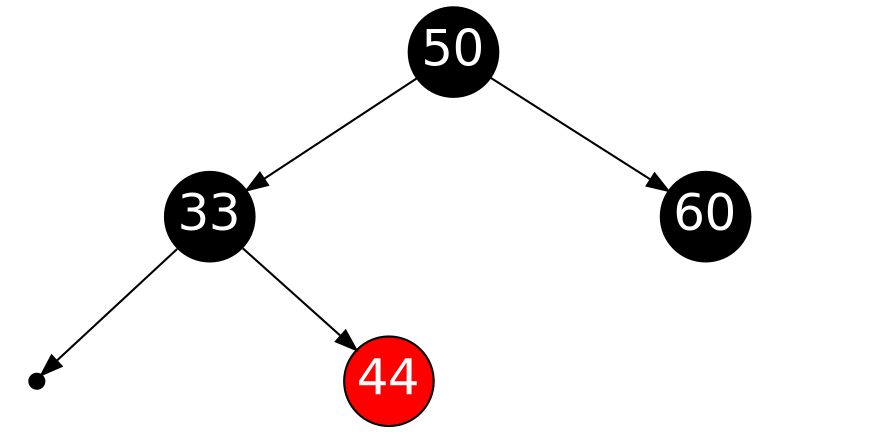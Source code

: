 // Red Black Tree Example

digraph G {
	graph [ratio=.48];
	node [style=filled, color=black, shape=circle, width=.6 
		fontname=Helvetica, fontweight=bold, fontcolor=white, 
		fontsize=24, fixedsize=true];

	ordering=out;

	44 [fillcolor=red];
	n1 [shape=point, width=.1];

	50 -> 33, 60;
	33 -> n1, 44
}
